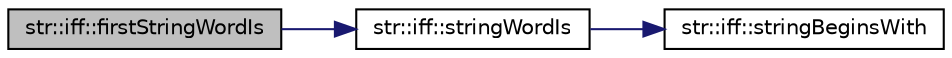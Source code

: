 digraph "str::iff::firstStringWordIs"
{
 // INTERACTIVE_SVG=YES
 // LATEX_PDF_SIZE
  edge [fontname="Helvetica",fontsize="10",labelfontname="Helvetica",labelfontsize="10"];
  node [fontname="Helvetica",fontsize="10",shape=record];
  rankdir="LR";
  Node1 [label="str::iff::firstStringWordIs",height=0.2,width=0.4,color="black", fillcolor="grey75", style="filled", fontcolor="black",tooltip="Returns true if string checkedString's first word matches fully any of strings nextString or restStri..."];
  Node1 -> Node2 [color="midnightblue",fontsize="10",style="solid",fontname="Helvetica"];
  Node2 [label="str::iff::stringWordIs",height=0.2,width=0.4,color="black", fillcolor="white", style="filled",URL="$namespacestr_1_1iff.html#ab3d5fdd04adcc9952bcf512260c06d8f",tooltip="Returns true if string checkedString matches fully any of strings nextString or restStrings."];
  Node2 -> Node3 [color="midnightblue",fontsize="10",style="solid",fontname="Helvetica"];
  Node3 [label="str::iff::stringBeginsWith",height=0.2,width=0.4,color="black", fillcolor="white", style="filled",URL="$namespacestr_1_1iff.html#a6d3613fc3d6e8d86b3041d6d225aa6b6",tooltip="Returns true if string checkedString's first characters match fully any of strings nextString or rest..."];
}
